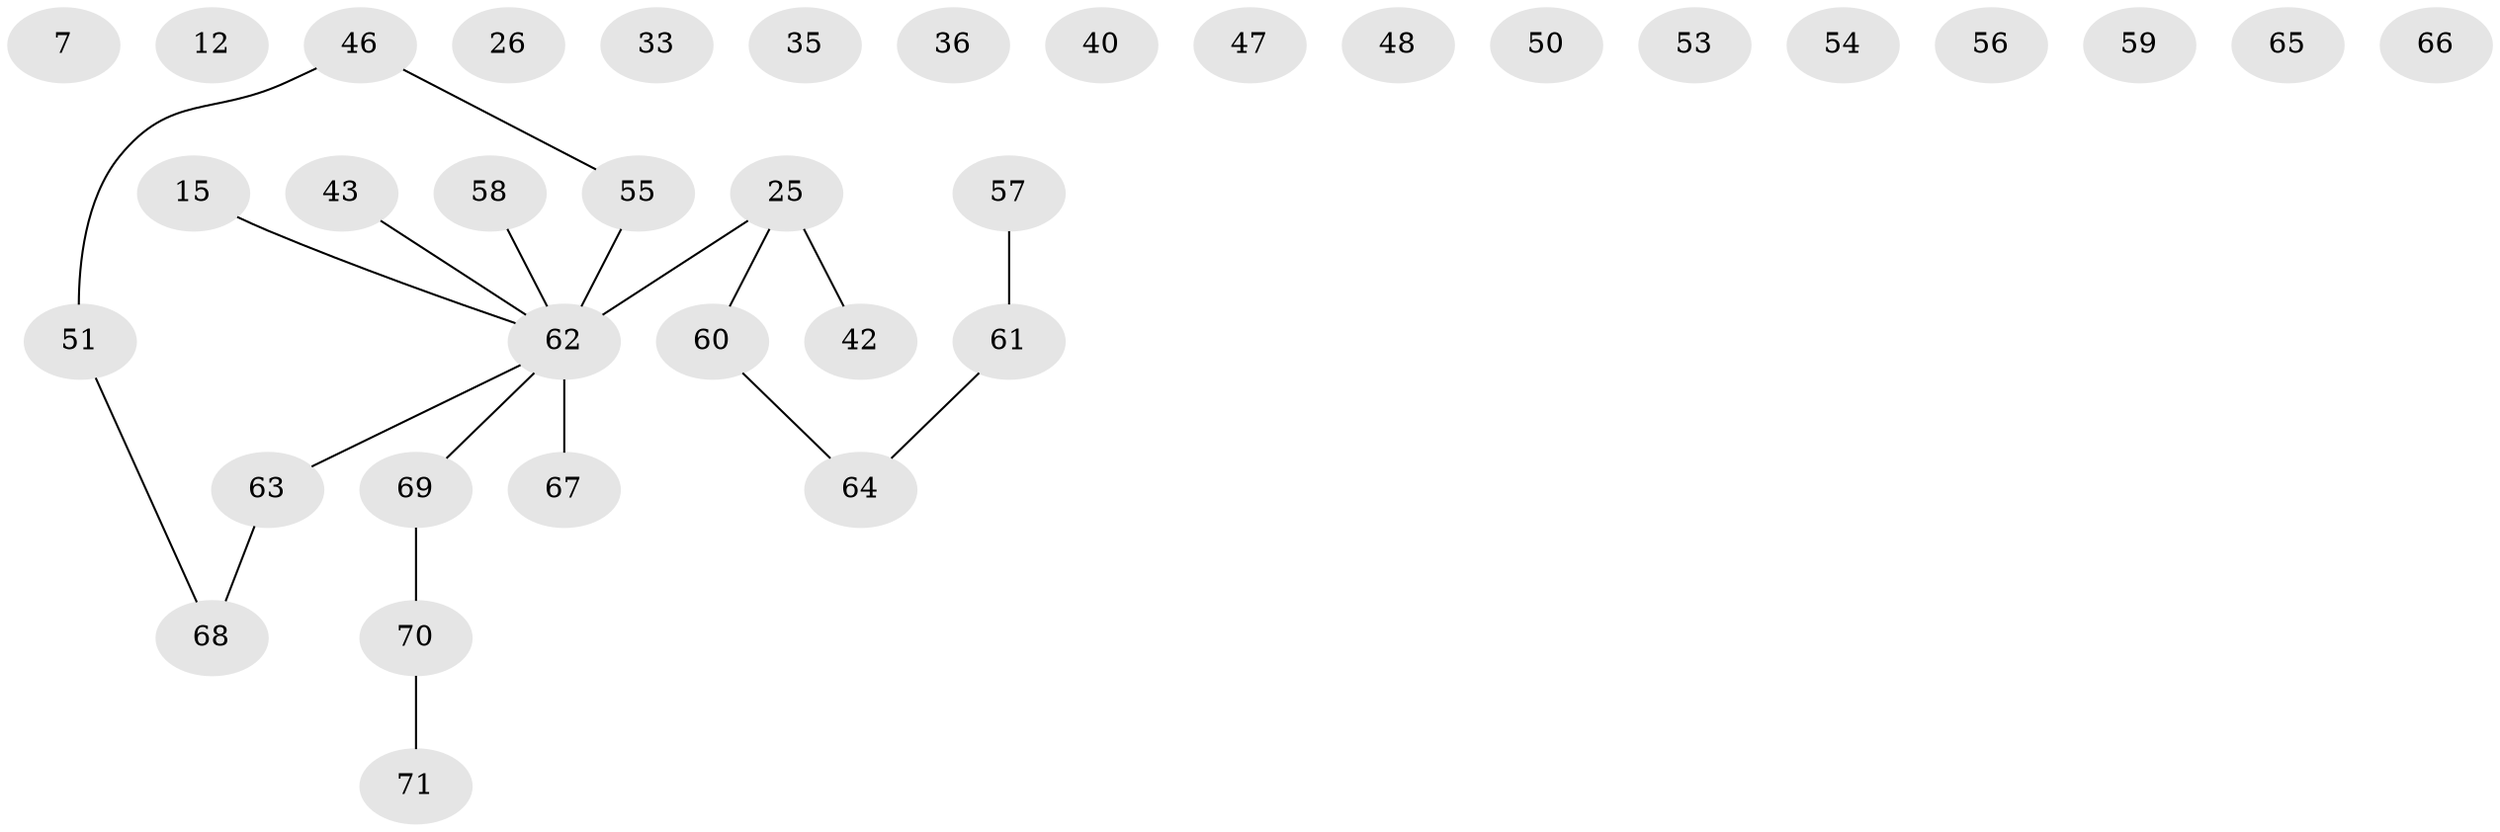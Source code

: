 // original degree distribution, {4: 0.04225352112676056, 1: 0.30985915492957744, 3: 0.1267605633802817, 2: 0.352112676056338, 0: 0.15492957746478872, 7: 0.014084507042253521}
// Generated by graph-tools (version 1.1) at 2025/43/03/04/25 21:43:45]
// undirected, 35 vertices, 19 edges
graph export_dot {
graph [start="1"]
  node [color=gray90,style=filled];
  7;
  12 [super="+11"];
  15;
  25 [super="+14+24"];
  26;
  33;
  35 [super="+23"];
  36;
  40;
  42 [super="+30"];
  43 [super="+41"];
  46 [super="+21"];
  47;
  48;
  50 [super="+17"];
  51 [super="+31"];
  53;
  54;
  55 [super="+3+5+9+34+49+16"];
  56 [super="+45"];
  57;
  58 [super="+27"];
  59 [super="+13+29"];
  60;
  61 [super="+22+38"];
  62 [super="+28+32"];
  63 [super="+20"];
  64;
  65;
  66;
  67 [super="+37"];
  68;
  69 [super="+52"];
  70;
  71;
  15 -- 62;
  25 -- 60;
  25 -- 42;
  25 -- 62 [weight=2];
  43 -- 62;
  46 -- 51;
  46 -- 55;
  51 -- 68;
  55 -- 62 [weight=2];
  57 -- 61;
  58 -- 62;
  60 -- 64;
  61 -- 64;
  62 -- 67 [weight=3];
  62 -- 63;
  62 -- 69;
  63 -- 68;
  69 -- 70;
  70 -- 71;
}
